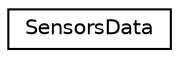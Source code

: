 digraph "Graphical Class Hierarchy"
{
 // LATEX_PDF_SIZE
  edge [fontname="Helvetica",fontsize="10",labelfontname="Helvetica",labelfontsize="10"];
  node [fontname="Helvetica",fontsize="10",shape=record];
  rankdir="LR";
  Node0 [label="SensorsData",height=0.2,width=0.4,color="black", fillcolor="white", style="filled",URL="$structsl_1_1SensorsData.html",tooltip=" "];
}

